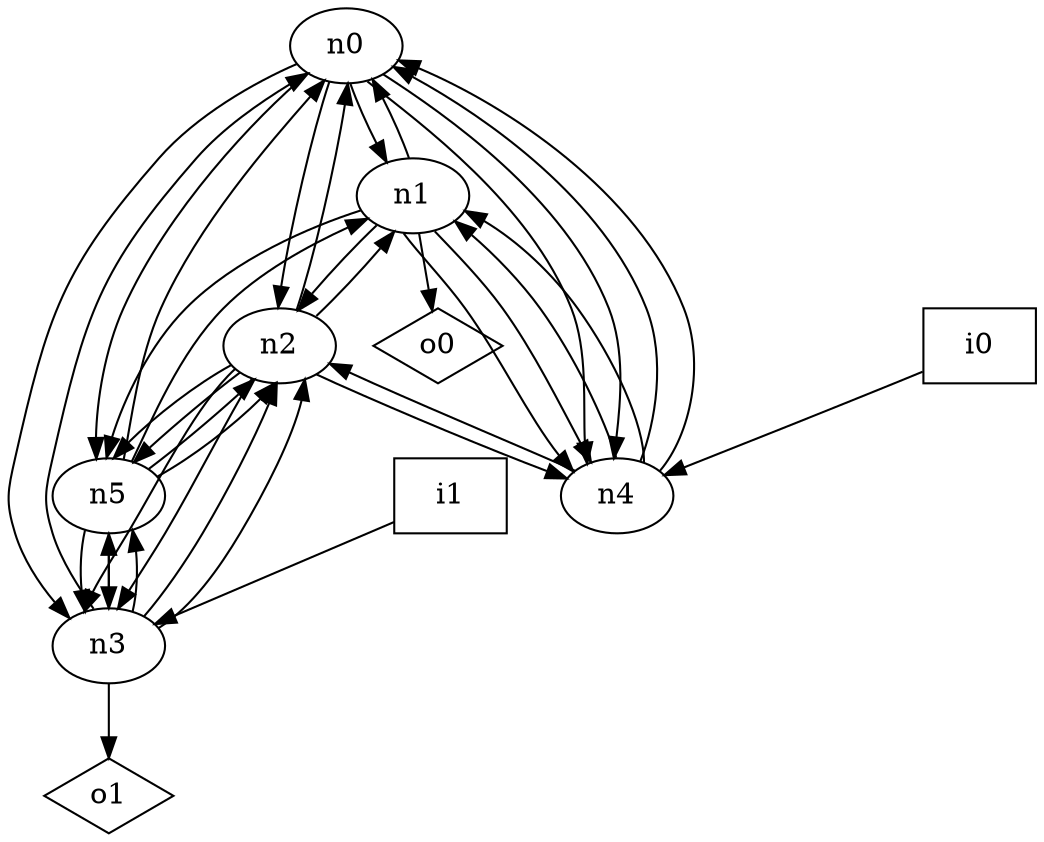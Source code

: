 digraph G {
n0 [label="n0"];
n1 [label="n1"];
n2 [label="n2"];
n3 [label="n3"];
n4 [label="n4"];
n5 [label="n5"];
n6 [label="i0",shape="box"];
n7 [label="i1",shape="box"];
n8 [label="o0",shape="diamond"];
n9 [label="o1",shape="diamond"];
n0 -> n1
n0 -> n2
n0 -> n3
n0 -> n4
n0 -> n4
n0 -> n5
n1 -> n0
n1 -> n2
n1 -> n4
n1 -> n4
n1 -> n5
n1 -> n8
n2 -> n0
n2 -> n1
n2 -> n3
n2 -> n3
n2 -> n4
n2 -> n5
n2 -> n5
n3 -> n0
n3 -> n2
n3 -> n2
n3 -> n5
n3 -> n5
n3 -> n9
n4 -> n0
n4 -> n0
n4 -> n1
n4 -> n1
n4 -> n2
n5 -> n0
n5 -> n1
n5 -> n2
n5 -> n2
n5 -> n3
n5 -> n3
n6 -> n4
n7 -> n3
}